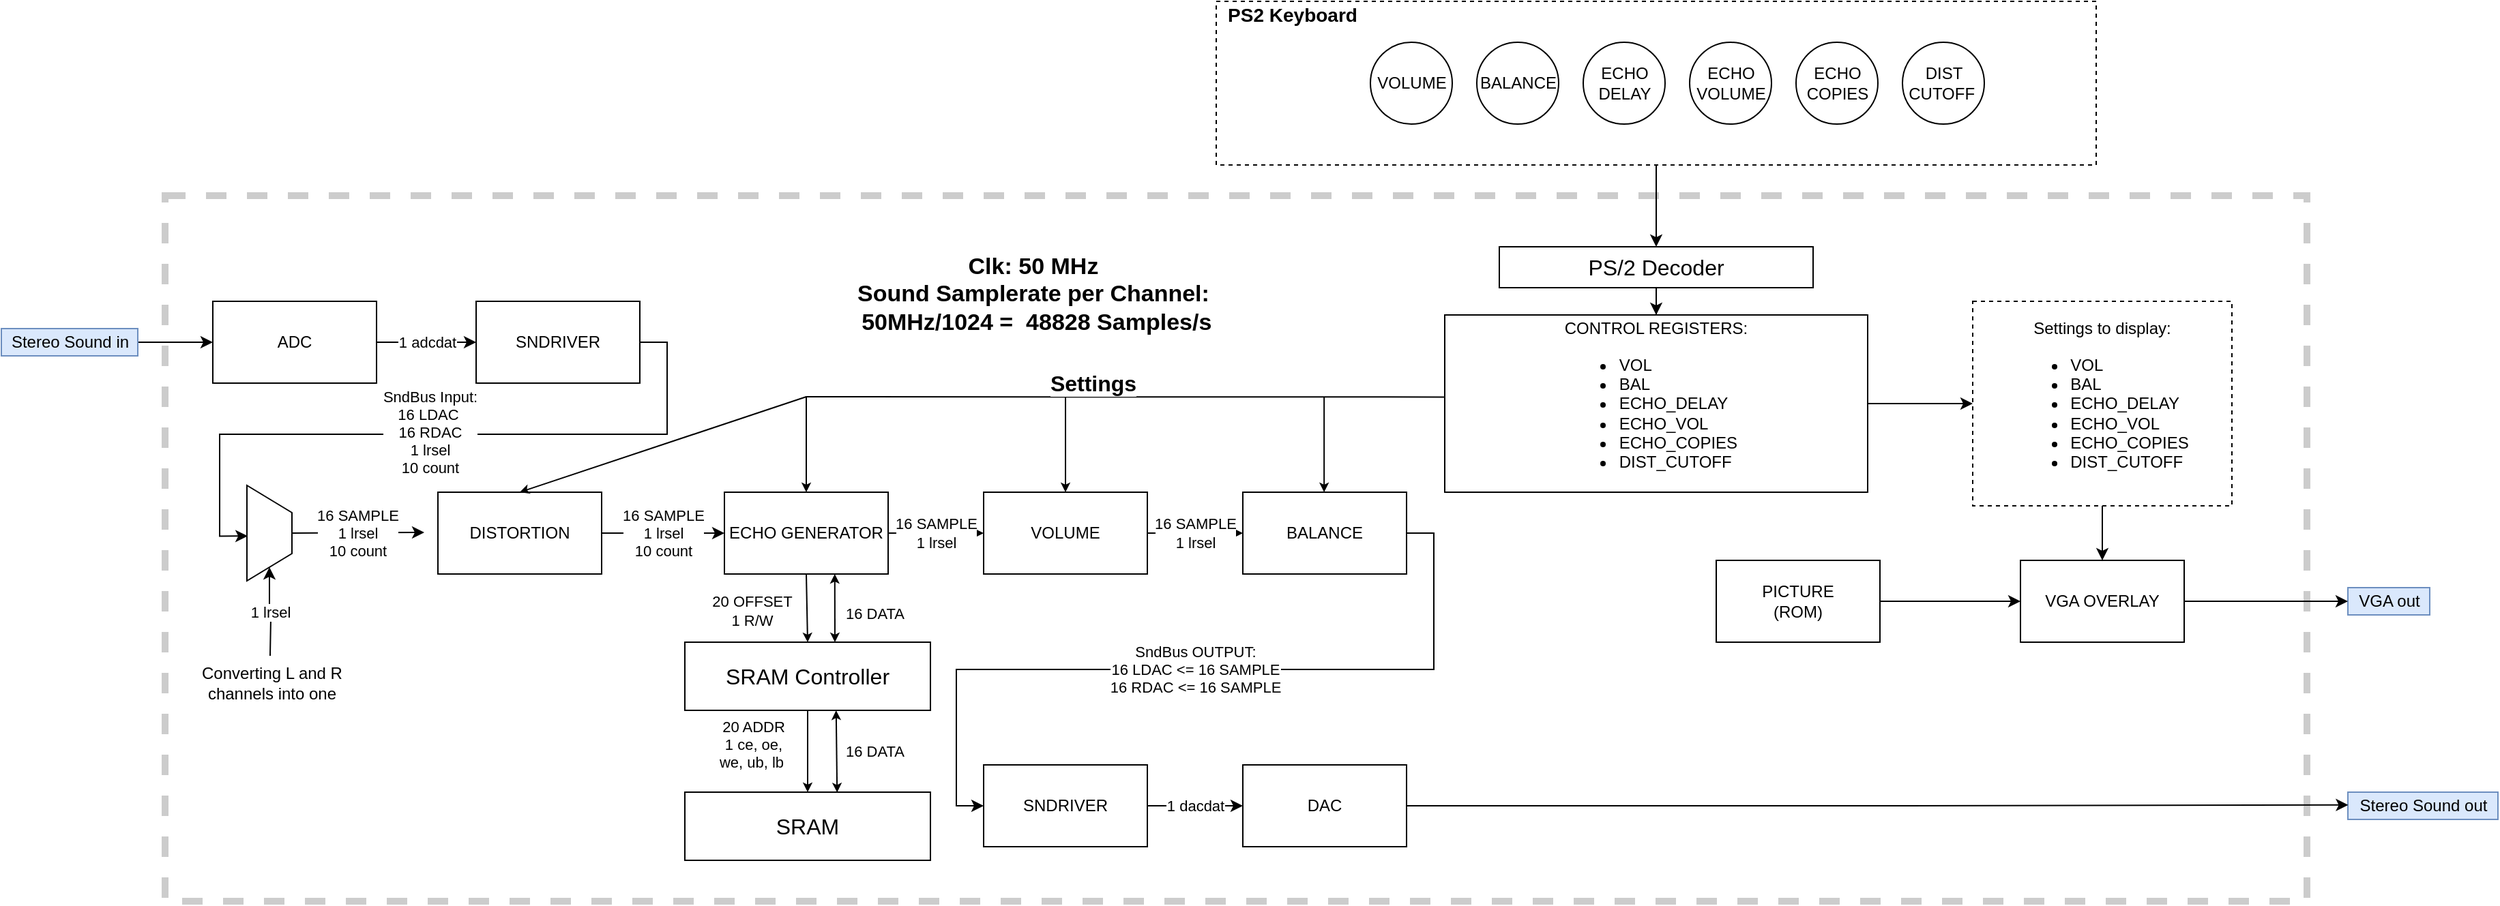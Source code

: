 <mxfile version="15.3.5" type="device"><diagram id="DGm4Tx1q225shhq9VBvE" name="Page-1"><mxGraphModel dx="2377" dy="2064" grid="1" gridSize="10" guides="1" tooltips="1" connect="1" arrows="1" fold="1" page="1" pageScale="1" pageWidth="827" pageHeight="1169" math="0" shadow="0"><root><mxCell id="0"/><mxCell id="1" parent="0"/><mxCell id="Ctg5aBBxLu4U0-fFeSel-2" value="" style="rounded=0;whiteSpace=wrap;html=1;hachureGap=4;pointerEvents=0;dashed=1;opacity=20;strokeWidth=5;connectable=0;" vertex="1" parent="1"><mxGeometry x="-580" y="-67.5" width="1570" height="517.5" as="geometry"/></mxCell><mxCell id="ux9UwnwsF9OkGmqyFfTG-2" value="1 adcdat" style="edgeStyle=orthogonalEdgeStyle;rounded=0;orthogonalLoop=1;jettySize=auto;html=1;exitX=1;exitY=0.5;exitDx=0;exitDy=0;entryX=0;entryY=0.5;entryDx=0;entryDy=0;" parent="1" source="tbtLluHw-_tRo9kpk-tv-1" target="ux9UwnwsF9OkGmqyFfTG-1" edge="1"><mxGeometry relative="1" as="geometry"/></mxCell><mxCell id="tbtLluHw-_tRo9kpk-tv-1" value="ADC" style="rounded=0;whiteSpace=wrap;html=1;" parent="1" vertex="1"><mxGeometry x="-545" y="10" width="120" height="60" as="geometry"/></mxCell><mxCell id="ux9UwnwsF9OkGmqyFfTG-24" style="edgeStyle=orthogonalEdgeStyle;rounded=0;orthogonalLoop=1;jettySize=auto;html=1;entryX=0;entryY=0.5;entryDx=0;entryDy=0;" parent="1" source="tbtLluHw-_tRo9kpk-tv-4" target="tbtLluHw-_tRo9kpk-tv-1" edge="1"><mxGeometry relative="1" as="geometry"/></mxCell><mxCell id="tbtLluHw-_tRo9kpk-tv-4" value="&lt;span&gt;Stereo Sound in&lt;br&gt;&lt;/span&gt;" style="text;html=1;align=center;verticalAlign=middle;resizable=0;points=[];autosize=1;fillColor=#dae8fc;strokeColor=#6c8ebf;imageWidth=24;imageHeight=24;" parent="1" vertex="1"><mxGeometry x="-700" y="30" width="100" height="20" as="geometry"/></mxCell><mxCell id="ux9UwnwsF9OkGmqyFfTG-15" style="edgeStyle=orthogonalEdgeStyle;rounded=0;orthogonalLoop=1;jettySize=auto;html=1;exitX=1;exitY=0.5;exitDx=0;exitDy=0;entryX=0;entryY=0.5;entryDx=0;entryDy=0;" parent="1" source="tbtLluHw-_tRo9kpk-tv-5" target="tbtLluHw-_tRo9kpk-tv-8" edge="1"><mxGeometry relative="1" as="geometry"/></mxCell><mxCell id="tbtLluHw-_tRo9kpk-tv-5" value="PICTURE&lt;br&gt;(ROM)" style="rounded=0;whiteSpace=wrap;html=1;" parent="1" vertex="1"><mxGeometry x="557" y="200" width="120" height="60" as="geometry"/></mxCell><mxCell id="tbtLluHw-_tRo9kpk-tv-7" value="VGA out" style="text;html=1;align=center;verticalAlign=middle;resizable=0;points=[];autosize=1;shadow=0;rounded=0;fillColor=#dae8fc;strokeColor=#6c8ebf;" parent="1" vertex="1"><mxGeometry x="1020" y="220" width="60" height="20" as="geometry"/></mxCell><mxCell id="ux9UwnwsF9OkGmqyFfTG-22" style="edgeStyle=orthogonalEdgeStyle;rounded=0;orthogonalLoop=1;jettySize=auto;html=1;exitX=1;exitY=0.5;exitDx=0;exitDy=0;" parent="1" source="tbtLluHw-_tRo9kpk-tv-8" target="tbtLluHw-_tRo9kpk-tv-7" edge="1"><mxGeometry relative="1" as="geometry"/></mxCell><mxCell id="tbtLluHw-_tRo9kpk-tv-8" value="VGA OVERLAY" style="rounded=0;whiteSpace=wrap;html=1;" parent="1" vertex="1"><mxGeometry x="780" y="200" width="120" height="60" as="geometry"/></mxCell><mxCell id="ux9UwnwsF9OkGmqyFfTG-9" value="16 SAMPLE&lt;br&gt;1 lrsel" style="edgeStyle=orthogonalEdgeStyle;rounded=0;orthogonalLoop=1;jettySize=auto;html=1;exitX=1;exitY=0.5;exitDx=0;exitDy=0;entryX=0;entryY=0.5;entryDx=0;entryDy=0;" parent="1" source="tbtLluHw-_tRo9kpk-tv-9" target="ux9UwnwsF9OkGmqyFfTG-5" edge="1"><mxGeometry relative="1" as="geometry"/></mxCell><mxCell id="tbtLluHw-_tRo9kpk-tv-9" value="ECHO GENERATOR" style="rounded=0;whiteSpace=wrap;html=1;" parent="1" vertex="1"><mxGeometry x="-170" y="150" width="120" height="60" as="geometry"/></mxCell><mxCell id="ux9UwnwsF9OkGmqyFfTG-8" value="16 SAMPLE&lt;br&gt;1 lrsel&lt;br&gt;10 count" style="edgeStyle=orthogonalEdgeStyle;rounded=0;orthogonalLoop=1;jettySize=auto;html=1;exitX=1;exitY=0.5;exitDx=0;exitDy=0;entryX=0;entryY=0.5;entryDx=0;entryDy=0;" parent="1" source="tbtLluHw-_tRo9kpk-tv-10" target="tbtLluHw-_tRo9kpk-tv-9" edge="1"><mxGeometry relative="1" as="geometry"/></mxCell><mxCell id="tbtLluHw-_tRo9kpk-tv-10" value="DISTORTION" style="rounded=0;whiteSpace=wrap;html=1;" parent="1" vertex="1"><mxGeometry x="-380" y="150" width="120" height="60" as="geometry"/></mxCell><mxCell id="ux9UwnwsF9OkGmqyFfTG-19" style="edgeStyle=orthogonalEdgeStyle;rounded=0;orthogonalLoop=1;jettySize=auto;html=1;exitX=0.5;exitY=1;exitDx=0;exitDy=0;entryX=0.5;entryY=0;entryDx=0;entryDy=0;" parent="1" source="tbtLluHw-_tRo9kpk-tv-23" target="tbtLluHw-_tRo9kpk-tv-8" edge="1"><mxGeometry relative="1" as="geometry"/></mxCell><mxCell id="tbtLluHw-_tRo9kpk-tv-23" value="Settings to display:&lt;br&gt;&lt;div style=&quot;text-align: left&quot;&gt;&lt;ul&gt;&lt;li&gt;&lt;span&gt;VOL&lt;/span&gt;&lt;/li&gt;&lt;li&gt;&lt;span&gt;BAL&lt;/span&gt;&lt;/li&gt;&lt;li&gt;&lt;span&gt;ECHO_DELAY&lt;/span&gt;&lt;/li&gt;&lt;li&gt;&lt;span&gt;ECHO_VOL&lt;/span&gt;&lt;/li&gt;&lt;li&gt;&lt;span&gt;ECHO_COPIES&lt;/span&gt;&lt;/li&gt;&lt;li&gt;&lt;span&gt;DIST_CUTOFF&lt;/span&gt;&lt;/li&gt;&lt;/ul&gt;&lt;/div&gt;" style="whiteSpace=wrap;html=1;dashed=1;labelPosition=center;verticalLabelPosition=middle;align=center;verticalAlign=middle;" parent="1" vertex="1"><mxGeometry x="745" y="10" width="190" height="150" as="geometry"/></mxCell><mxCell id="tbtLluHw-_tRo9kpk-tv-30" value="DAC" style="rounded=0;whiteSpace=wrap;html=1;" parent="1" vertex="1"><mxGeometry x="210" y="350" width="120" height="60" as="geometry"/></mxCell><mxCell id="tbtLluHw-_tRo9kpk-tv-33" value="Stereo Sound out" style="text;html=1;align=center;verticalAlign=middle;resizable=0;points=[];autosize=1;fillColor=#dae8fc;strokeColor=#6c8ebf;" parent="1" vertex="1"><mxGeometry x="1020" y="370" width="110" height="20" as="geometry"/></mxCell><mxCell id="ux9UwnwsF9OkGmqyFfTG-1" value="SNDRIVER" style="rounded=0;whiteSpace=wrap;html=1;" parent="1" vertex="1"><mxGeometry x="-352" y="10" width="120" height="60" as="geometry"/></mxCell><mxCell id="ux9UwnwsF9OkGmqyFfTG-4" value="1 dacdat" style="edgeStyle=orthogonalEdgeStyle;rounded=0;orthogonalLoop=1;jettySize=auto;html=1;exitX=1;exitY=0.5;exitDx=0;exitDy=0;entryX=0;entryY=0.5;entryDx=0;entryDy=0;" parent="1" source="ux9UwnwsF9OkGmqyFfTG-3" target="tbtLluHw-_tRo9kpk-tv-30" edge="1"><mxGeometry relative="1" as="geometry"/></mxCell><mxCell id="ux9UwnwsF9OkGmqyFfTG-3" value="SNDRIVER" style="rounded=0;whiteSpace=wrap;html=1;" parent="1" vertex="1"><mxGeometry x="20" y="350" width="120" height="60" as="geometry"/></mxCell><mxCell id="ux9UwnwsF9OkGmqyFfTG-10" value="16 SAMPLE&lt;br&gt;1 lrsel" style="edgeStyle=orthogonalEdgeStyle;rounded=0;orthogonalLoop=1;jettySize=auto;html=1;exitX=1;exitY=0.5;exitDx=0;exitDy=0;entryX=0;entryY=0.5;entryDx=0;entryDy=0;" parent="1" source="ux9UwnwsF9OkGmqyFfTG-5" target="ux9UwnwsF9OkGmqyFfTG-6" edge="1"><mxGeometry relative="1" as="geometry"/></mxCell><mxCell id="ux9UwnwsF9OkGmqyFfTG-5" value="VOLUME" style="rounded=0;whiteSpace=wrap;html=1;" parent="1" vertex="1"><mxGeometry x="20" y="150" width="120" height="60" as="geometry"/></mxCell><mxCell id="ux9UwnwsF9OkGmqyFfTG-11" value="SndBus OUTPUT:&lt;br&gt;16 LDAC &amp;lt;= 16 SAMPLE&lt;br&gt;16 RDAC &amp;lt;= 16 SAMPLE" style="edgeStyle=orthogonalEdgeStyle;rounded=0;orthogonalLoop=1;jettySize=auto;html=1;exitX=1;exitY=0.5;exitDx=0;exitDy=0;entryX=0;entryY=0.5;entryDx=0;entryDy=0;" parent="1" source="ux9UwnwsF9OkGmqyFfTG-6" target="ux9UwnwsF9OkGmqyFfTG-3" edge="1"><mxGeometry relative="1" as="geometry"/></mxCell><mxCell id="ux9UwnwsF9OkGmqyFfTG-6" value="BALANCE" style="rounded=0;whiteSpace=wrap;html=1;" parent="1" vertex="1"><mxGeometry x="210" y="150" width="120" height="60" as="geometry"/></mxCell><mxCell id="ux9UwnwsF9OkGmqyFfTG-12" value="&lt;b style=&quot;font-size: 17px&quot;&gt;Clk: 50 MHz&lt;br&gt;Sound Samplerate per Channel:&lt;br&gt;&amp;nbsp;50MHz/1024 =&amp;nbsp; 48828 Samples/s&lt;/b&gt;" style="text;html=1;align=center;verticalAlign=middle;resizable=0;points=[];autosize=1;strokeColor=none;fillColor=none;" parent="1" vertex="1"><mxGeometry x="-84.5" y="-20" width="280" height="50" as="geometry"/></mxCell><mxCell id="ux9UwnwsF9OkGmqyFfTG-21" style="edgeStyle=orthogonalEdgeStyle;rounded=0;orthogonalLoop=1;jettySize=auto;html=1;exitX=1;exitY=0.5;exitDx=0;exitDy=0;entryX=0;entryY=0.5;entryDx=0;entryDy=0;" parent="1" source="ux9UwnwsF9OkGmqyFfTG-16" target="tbtLluHw-_tRo9kpk-tv-23" edge="1"><mxGeometry relative="1" as="geometry"/></mxCell><mxCell id="ux9UwnwsF9OkGmqyFfTG-16" value="CONTROL REGISTERS:&lt;br&gt;&lt;div style=&quot;text-align: left&quot;&gt;&lt;ul&gt;&lt;li&gt;VOL&lt;/li&gt;&lt;li&gt;BAL&lt;/li&gt;&lt;li&gt;ECHO_DELAY&lt;/li&gt;&lt;li&gt;ECHO_VOL&lt;/li&gt;&lt;li&gt;ECHO_COPIES&lt;/li&gt;&lt;li&gt;DIST_CUTOFF&lt;/li&gt;&lt;/ul&gt;&lt;/div&gt;" style="rounded=0;whiteSpace=wrap;html=1;" parent="1" vertex="1"><mxGeometry x="358" y="20" width="310" height="130" as="geometry"/></mxCell><mxCell id="ux9UwnwsF9OkGmqyFfTG-17" value="" style="group" parent="1" vertex="1" connectable="0"><mxGeometry x="190.5" y="-210" width="645" height="120" as="geometry"/></mxCell><mxCell id="tbtLluHw-_tRo9kpk-tv-20" value="" style="whiteSpace=wrap;html=1;dashed=1;labelPosition=left;verticalLabelPosition=top;align=right;verticalAlign=bottom;" parent="ux9UwnwsF9OkGmqyFfTG-17" vertex="1"><mxGeometry width="645" height="120" as="geometry"/></mxCell><mxCell id="tbtLluHw-_tRo9kpk-tv-13" value="VOLUME" style="ellipse;whiteSpace=wrap;html=1;aspect=fixed;" parent="ux9UwnwsF9OkGmqyFfTG-17" vertex="1"><mxGeometry x="113" y="30" width="60" height="60" as="geometry"/></mxCell><mxCell id="tbtLluHw-_tRo9kpk-tv-15" value="BALANCE" style="ellipse;whiteSpace=wrap;html=1;aspect=fixed;" parent="ux9UwnwsF9OkGmqyFfTG-17" vertex="1"><mxGeometry x="191" y="30" width="60" height="60" as="geometry"/></mxCell><mxCell id="tbtLluHw-_tRo9kpk-tv-16" value="ECHO DELAY" style="ellipse;whiteSpace=wrap;html=1;aspect=fixed;" parent="ux9UwnwsF9OkGmqyFfTG-17" vertex="1"><mxGeometry x="269" y="30" width="60" height="60" as="geometry"/></mxCell><mxCell id="tbtLluHw-_tRo9kpk-tv-17" value="ECHO COPIES" style="ellipse;whiteSpace=wrap;html=1;aspect=fixed;" parent="ux9UwnwsF9OkGmqyFfTG-17" vertex="1"><mxGeometry x="425" y="30" width="60" height="60" as="geometry"/></mxCell><mxCell id="tbtLluHw-_tRo9kpk-tv-18" value="ECHO VOLUME" style="ellipse;whiteSpace=wrap;html=1;aspect=fixed;" parent="ux9UwnwsF9OkGmqyFfTG-17" vertex="1"><mxGeometry x="347" y="30" width="60" height="60" as="geometry"/></mxCell><mxCell id="tbtLluHw-_tRo9kpk-tv-19" value="DIST CUTOFF&amp;nbsp;" style="ellipse;whiteSpace=wrap;html=1;aspect=fixed;" parent="ux9UwnwsF9OkGmqyFfTG-17" vertex="1"><mxGeometry x="503" y="30" width="60" height="60" as="geometry"/></mxCell><mxCell id="tbtLluHw-_tRo9kpk-tv-22" value="&lt;b&gt;&lt;font style=&quot;font-size: 14px&quot;&gt;PS2 Keyboard&lt;/font&gt;&lt;/b&gt;" style="text;html=1;align=center;verticalAlign=middle;resizable=0;points=[];autosize=1;" parent="ux9UwnwsF9OkGmqyFfTG-17" vertex="1"><mxGeometry width="110" height="20" as="geometry"/></mxCell><mxCell id="ux9UwnwsF9OkGmqyFfTG-18" style="edgeStyle=orthogonalEdgeStyle;rounded=0;orthogonalLoop=1;jettySize=auto;html=1;exitX=0.5;exitY=1;exitDx=0;exitDy=0;entryX=0.5;entryY=0;entryDx=0;entryDy=0;" parent="1" source="tbtLluHw-_tRo9kpk-tv-20" target="CtzZY6fE-r7AF1USrhBF-14" edge="1"><mxGeometry relative="1" as="geometry"><mxPoint x="513" y="-30" as="targetPoint"/></mxGeometry></mxCell><mxCell id="ux9UwnwsF9OkGmqyFfTG-23" value="&lt;span style=&quot;font-size: 16px&quot;&gt;SRAM Controller&lt;br&gt;&lt;/span&gt;" style="rounded=0;whiteSpace=wrap;html=1;shadow=0;fillColor=none;" parent="1" vertex="1"><mxGeometry x="-199" y="260" width="180" height="50" as="geometry"/></mxCell><mxCell id="CtzZY6fE-r7AF1USrhBF-1" value="" style="shape=trapezoid;perimeter=trapezoidPerimeter;whiteSpace=wrap;html=1;fixedSize=1;hachureGap=4;pointerEvents=0;direction=south;" parent="1" vertex="1"><mxGeometry x="-520" y="145" width="33" height="70" as="geometry"/></mxCell><mxCell id="CtzZY6fE-r7AF1USrhBF-5" style="edgeStyle=orthogonalEdgeStyle;rounded=0;orthogonalLoop=1;jettySize=auto;html=1;exitX=1;exitY=0.5;exitDx=0;exitDy=0;entryX=0.531;entryY=0.983;entryDx=0;entryDy=0;entryPerimeter=0;" parent="1" source="ux9UwnwsF9OkGmqyFfTG-1" target="CtzZY6fE-r7AF1USrhBF-1" edge="1"><mxGeometry relative="1" as="geometry"><mxPoint x="180" y="29.71" as="sourcePoint"/><mxPoint x="-500" y="120" as="targetPoint"/><Array as="points"/></mxGeometry></mxCell><mxCell id="CtzZY6fE-r7AF1USrhBF-7" value="SndBus Input:&lt;br&gt;16 LDAC&amp;nbsp;&lt;br&gt;16 RDAC&lt;br&gt;1 lrsel&lt;br&gt;10 count" style="edgeLabel;html=1;align=center;verticalAlign=middle;resizable=0;points=[];" parent="CtzZY6fE-r7AF1USrhBF-5" vertex="1" connectable="0"><mxGeometry x="0.028" y="-2" relative="1" as="geometry"><mxPoint x="1" as="offset"/></mxGeometry></mxCell><mxCell id="CtzZY6fE-r7AF1USrhBF-10" value="16 SAMPLE&lt;br&gt;1 lrsel&lt;br&gt;10 count" style="edgeStyle=orthogonalEdgeStyle;rounded=0;orthogonalLoop=1;jettySize=auto;html=1;exitX=0.5;exitY=0;exitDx=0;exitDy=0;entryX=0;entryY=0.5;entryDx=0;entryDy=0;" parent="1" source="CtzZY6fE-r7AF1USrhBF-1" edge="1"><mxGeometry relative="1" as="geometry"><mxPoint x="-480" y="179.5" as="sourcePoint"/><mxPoint x="-390" y="179.5" as="targetPoint"/></mxGeometry></mxCell><mxCell id="CtzZY6fE-r7AF1USrhBF-13" value="1 lrsel" style="edgeStyle=orthogonalEdgeStyle;rounded=0;orthogonalLoop=1;jettySize=auto;html=1;entryX=1;entryY=0.5;entryDx=0;entryDy=0;" parent="1" target="CtzZY6fE-r7AF1USrhBF-1" edge="1"><mxGeometry relative="1" as="geometry"><mxPoint x="-503" y="270" as="sourcePoint"/><mxPoint x="-483" y="240" as="targetPoint"/></mxGeometry></mxCell><mxCell id="CtzZY6fE-r7AF1USrhBF-14" value="&lt;font size=&quot;1&quot;&gt;&lt;span style=&quot;font-size: 16px&quot;&gt;PS/2 Decoder&lt;/span&gt;&lt;/font&gt;" style="rounded=0;whiteSpace=wrap;html=1;hachureGap=4;pointerEvents=0;" parent="1" vertex="1"><mxGeometry x="398" y="-30" width="230" height="30" as="geometry"/></mxCell><mxCell id="CtzZY6fE-r7AF1USrhBF-16" style="edgeStyle=orthogonalEdgeStyle;rounded=0;orthogonalLoop=1;jettySize=auto;html=1;entryX=0.5;entryY=0;entryDx=0;entryDy=0;" parent="1" source="CtzZY6fE-r7AF1USrhBF-14" target="ux9UwnwsF9OkGmqyFfTG-16" edge="1"><mxGeometry relative="1" as="geometry"><mxPoint x="523" y="-80" as="sourcePoint"/><mxPoint x="523" y="-20" as="targetPoint"/></mxGeometry></mxCell><mxCell id="CtzZY6fE-r7AF1USrhBF-17" value="16 DATA" style="endArrow=classic;startArrow=classic;html=1;startSize=4;endSize=4;sourcePerimeterSpacing=8;targetPerimeterSpacing=8;entryX=0.674;entryY=1;entryDx=0;entryDy=0;entryPerimeter=0;" parent="1" target="tbtLluHw-_tRo9kpk-tv-9" edge="1"><mxGeometry x="-0.18" y="-29" width="50" height="50" relative="1" as="geometry"><mxPoint x="-89" y="260" as="sourcePoint"/><mxPoint x="-95" y="230" as="targetPoint"/><mxPoint as="offset"/></mxGeometry></mxCell><mxCell id="CtzZY6fE-r7AF1USrhBF-18" value="&lt;span style=&quot;font-size: 16px&quot;&gt;SRAM&lt;br&gt;&lt;/span&gt;" style="rounded=0;whiteSpace=wrap;html=1;shadow=0;fillColor=none;" parent="1" vertex="1"><mxGeometry x="-199" y="370" width="180" height="50" as="geometry"/></mxCell><mxCell id="CtzZY6fE-r7AF1USrhBF-21" value="Converting L and R channels into one" style="text;html=1;strokeColor=none;fillColor=none;align=center;verticalAlign=middle;whiteSpace=wrap;rounded=0;hachureGap=4;pointerEvents=0;" parent="1" vertex="1"><mxGeometry x="-560" y="280" width="117" height="20" as="geometry"/></mxCell><mxCell id="tbtLluHw-_tRo9kpk-tv-32" style="edgeStyle=orthogonalEdgeStyle;rounded=0;orthogonalLoop=1;jettySize=auto;html=1;exitX=1;exitY=0.5;exitDx=0;exitDy=0;entryX=0.002;entryY=0.47;entryDx=0;entryDy=0;entryPerimeter=0;" parent="1" source="tbtLluHw-_tRo9kpk-tv-30" edge="1" target="tbtLluHw-_tRo9kpk-tv-33"><mxGeometry relative="1" as="geometry"><mxPoint x="415" y="380" as="targetPoint"/></mxGeometry></mxCell><mxCell id="Ctg5aBBxLu4U0-fFeSel-4" value="&lt;b&gt;&lt;font style=&quot;font-size: 16px&quot;&gt;Settings&lt;/font&gt;&lt;/b&gt;" style="endArrow=classic;html=1;startSize=14;endSize=4;sourcePerimeterSpacing=8;targetPerimeterSpacing=8;entryX=0.5;entryY=0;entryDx=0;entryDy=0;rounded=0;exitX=-0.001;exitY=0.463;exitDx=0;exitDy=0;exitPerimeter=0;" edge="1" parent="1" source="ux9UwnwsF9OkGmqyFfTG-16" target="tbtLluHw-_tRo9kpk-tv-9"><mxGeometry x="-0.042" y="-10" width="50" height="50" relative="1" as="geometry"><mxPoint x="340" y="85" as="sourcePoint"/><mxPoint x="-90" y="80" as="targetPoint"/><Array as="points"><mxPoint x="-110" y="80"/></Array><mxPoint as="offset"/></mxGeometry></mxCell><mxCell id="Ctg5aBBxLu4U0-fFeSel-5" value="" style="endArrow=classic;html=1;startSize=14;endSize=4;sourcePerimeterSpacing=8;targetPerimeterSpacing=8;entryX=0.5;entryY=0;entryDx=0;entryDy=0;" edge="1" parent="1" target="tbtLluHw-_tRo9kpk-tv-10"><mxGeometry width="50" height="50" relative="1" as="geometry"><mxPoint x="-110" y="80" as="sourcePoint"/><mxPoint x="120" y="80" as="targetPoint"/></mxGeometry></mxCell><mxCell id="Ctg5aBBxLu4U0-fFeSel-6" value="" style="endArrow=classic;html=1;startSize=14;endSize=4;sourcePerimeterSpacing=8;targetPerimeterSpacing=8;entryX=0.5;entryY=0;entryDx=0;entryDy=0;" edge="1" parent="1" target="ux9UwnwsF9OkGmqyFfTG-5"><mxGeometry width="50" height="50" relative="1" as="geometry"><mxPoint x="80" y="80" as="sourcePoint"/><mxPoint x="220" y="250" as="targetPoint"/></mxGeometry></mxCell><mxCell id="Ctg5aBBxLu4U0-fFeSel-7" value="" style="endArrow=classic;html=1;startSize=14;endSize=4;sourcePerimeterSpacing=8;targetPerimeterSpacing=8;entryX=0.5;entryY=0;entryDx=0;entryDy=0;" edge="1" parent="1"><mxGeometry width="50" height="50" relative="1" as="geometry"><mxPoint x="269.58" y="80" as="sourcePoint"/><mxPoint x="269.58" y="150" as="targetPoint"/></mxGeometry></mxCell><mxCell id="Ctg5aBBxLu4U0-fFeSel-8" value="16 DATA" style="endArrow=classic;startArrow=classic;html=1;startSize=4;endSize=4;sourcePerimeterSpacing=8;targetPerimeterSpacing=8;entryX=0.616;entryY=1.001;entryDx=0;entryDy=0;entryPerimeter=0;exitX=0.62;exitY=0.004;exitDx=0;exitDy=0;exitPerimeter=0;" edge="1" parent="1" source="CtzZY6fE-r7AF1USrhBF-18" target="ux9UwnwsF9OkGmqyFfTG-23"><mxGeometry x="-0.007" y="-28" width="50" height="50" relative="1" as="geometry"><mxPoint x="-88" y="370" as="sourcePoint"/><mxPoint x="-90" y="310" as="targetPoint"/><mxPoint as="offset"/><Array as="points"/></mxGeometry></mxCell><mxCell id="Ctg5aBBxLu4U0-fFeSel-10" value="" style="endArrow=classic;html=1;startSize=4;endSize=4;sourcePerimeterSpacing=1;targetPerimeterSpacing=1;exitX=0.5;exitY=1;exitDx=0;exitDy=0;entryX=0.5;entryY=0;entryDx=0;entryDy=0;" edge="1" parent="1" source="tbtLluHw-_tRo9kpk-tv-9" target="ux9UwnwsF9OkGmqyFfTG-23"><mxGeometry width="50" height="50" relative="1" as="geometry"><mxPoint x="130" y="300" as="sourcePoint"/><mxPoint x="-109" y="259" as="targetPoint"/></mxGeometry></mxCell><mxCell id="Ctg5aBBxLu4U0-fFeSel-13" value="20 OFFSET&lt;br&gt;1 R/W" style="edgeLabel;html=1;align=center;verticalAlign=middle;resizable=0;points=[];" vertex="1" connectable="0" parent="Ctg5aBBxLu4U0-fFeSel-10"><mxGeometry x="0.075" y="1" relative="1" as="geometry"><mxPoint x="-42" as="offset"/></mxGeometry></mxCell><mxCell id="Ctg5aBBxLu4U0-fFeSel-14" value="" style="endArrow=classic;html=1;startSize=4;endSize=4;sourcePerimeterSpacing=1;targetPerimeterSpacing=1;exitX=0.5;exitY=1;exitDx=0;exitDy=0;entryX=0.5;entryY=0;entryDx=0;entryDy=0;" edge="1" parent="1" source="ux9UwnwsF9OkGmqyFfTG-23" target="CtzZY6fE-r7AF1USrhBF-18"><mxGeometry width="50" height="50" relative="1" as="geometry"><mxPoint x="-130.005" y="322.0" as="sourcePoint"/><mxPoint x="-129.548" y="370" as="targetPoint"/></mxGeometry></mxCell><mxCell id="Ctg5aBBxLu4U0-fFeSel-15" value="20 ADDR&lt;br&gt;1 ce, oe,&lt;br&gt;we, ub, lb&amp;nbsp;" style="edgeLabel;html=1;align=center;verticalAlign=middle;resizable=0;points=[];" vertex="1" connectable="0" parent="Ctg5aBBxLu4U0-fFeSel-14"><mxGeometry x="0.075" y="1" relative="1" as="geometry"><mxPoint x="-41" y="-8" as="offset"/></mxGeometry></mxCell></root></mxGraphModel></diagram></mxfile>